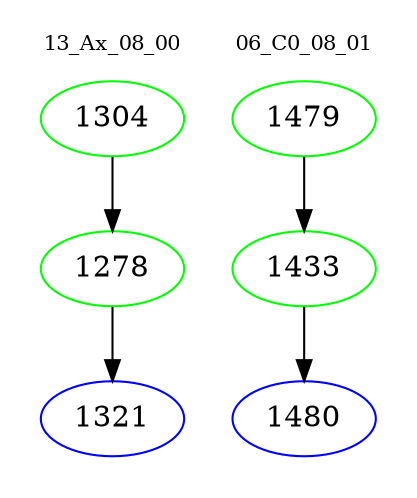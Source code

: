digraph{
subgraph cluster_0 {
color = white
label = "13_Ax_08_00";
fontsize=10;
T0_1304 [label="1304", color="green"]
T0_1304 -> T0_1278 [color="black"]
T0_1278 [label="1278", color="green"]
T0_1278 -> T0_1321 [color="black"]
T0_1321 [label="1321", color="blue"]
}
subgraph cluster_1 {
color = white
label = "06_C0_08_01";
fontsize=10;
T1_1479 [label="1479", color="green"]
T1_1479 -> T1_1433 [color="black"]
T1_1433 [label="1433", color="green"]
T1_1433 -> T1_1480 [color="black"]
T1_1480 [label="1480", color="blue"]
}
}

